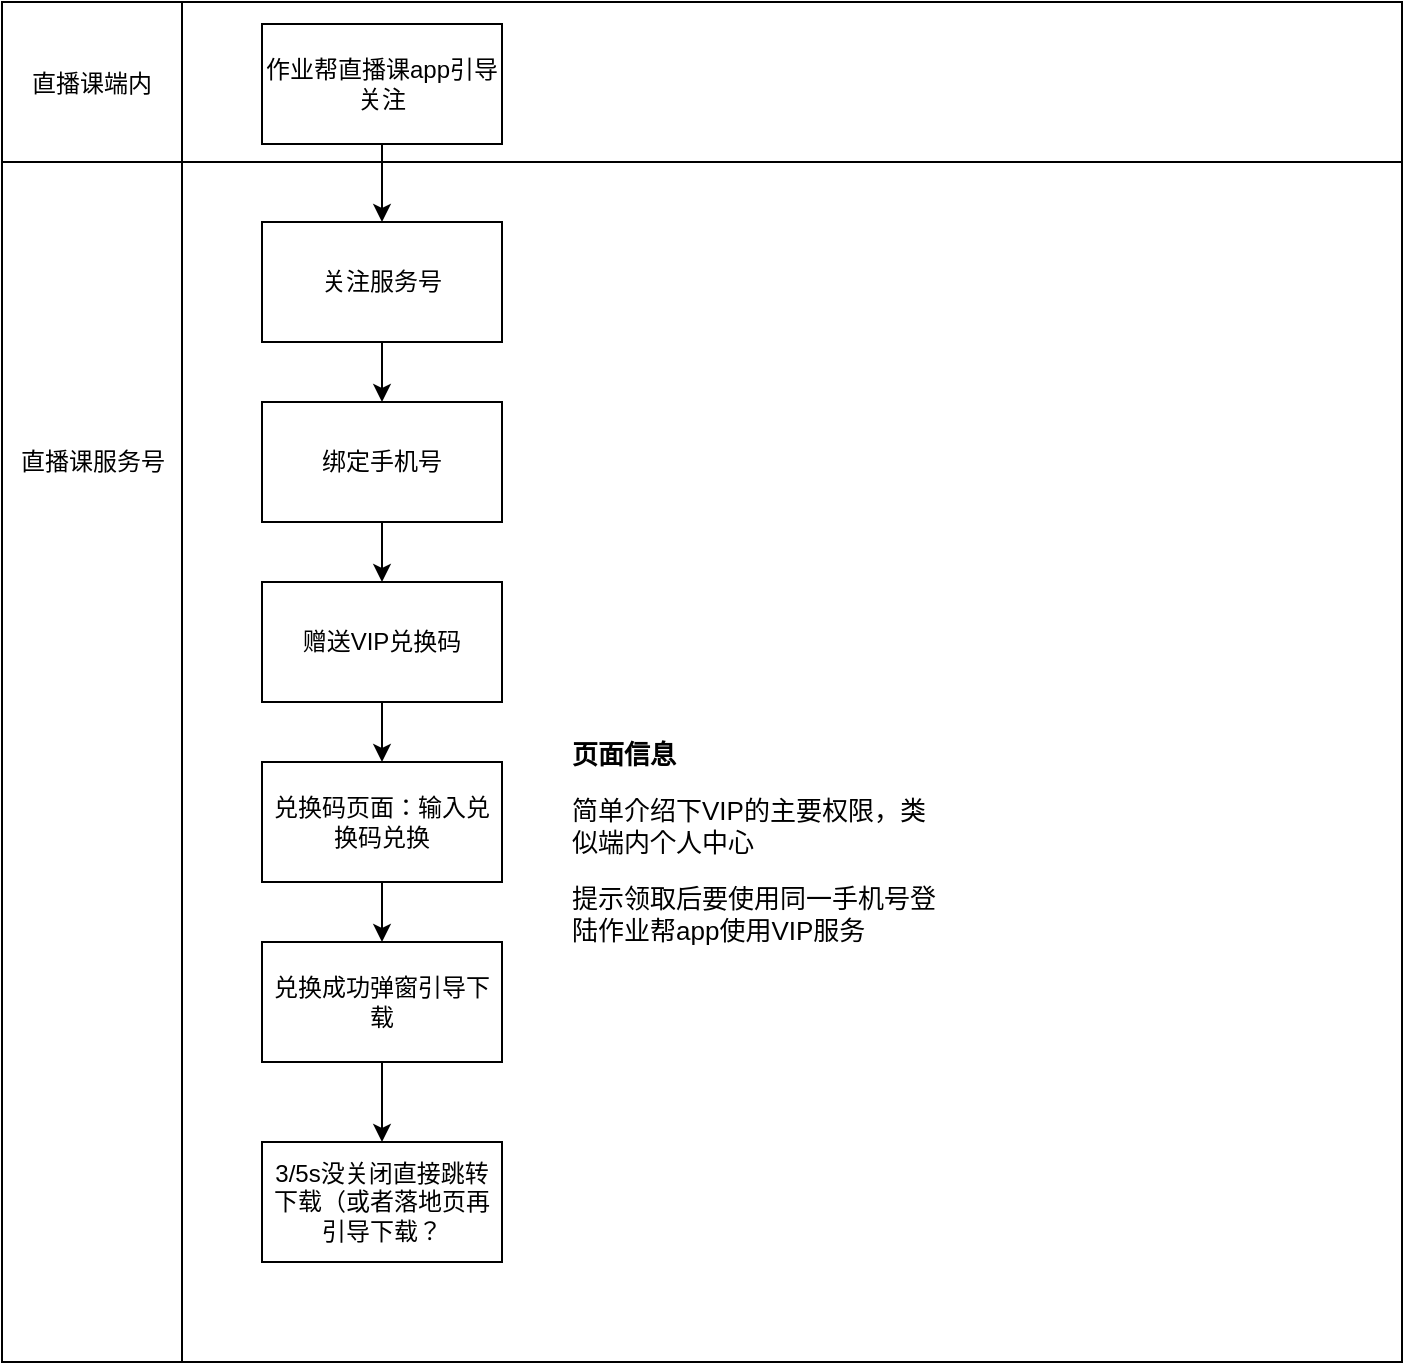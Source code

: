 <mxfile version="13.5.4" type="github"><diagram id="nfA2w6ryCOVCoQ4OxrR8" name="Page-1"><mxGraphModel dx="925" dy="532" grid="1" gridSize="10" guides="1" tooltips="1" connect="1" arrows="1" fold="1" page="1" pageScale="1" pageWidth="827" pageHeight="1169" math="0" shadow="0"><root><mxCell id="0"/><mxCell id="1" parent="0"/><mxCell id="Df4lOcZCTmJQ0z_f8Ar1-3" value="" style="shape=internalStorage;whiteSpace=wrap;html=1;backgroundOutline=1;dx=90;dy=80;" vertex="1" parent="1"><mxGeometry x="60" y="60" width="700" height="680" as="geometry"/></mxCell><mxCell id="Df4lOcZCTmJQ0z_f8Ar1-9" style="edgeStyle=orthogonalEdgeStyle;rounded=0;orthogonalLoop=1;jettySize=auto;html=1;" edge="1" parent="1" source="Df4lOcZCTmJQ0z_f8Ar1-4" target="Df4lOcZCTmJQ0z_f8Ar1-8"><mxGeometry relative="1" as="geometry"/></mxCell><mxCell id="Df4lOcZCTmJQ0z_f8Ar1-4" value="作业帮直播课app引导关注" style="rounded=0;whiteSpace=wrap;html=1;" vertex="1" parent="1"><mxGeometry x="190" y="71" width="120" height="60" as="geometry"/></mxCell><mxCell id="Df4lOcZCTmJQ0z_f8Ar1-5" value="直播课端内" style="text;html=1;strokeColor=none;fillColor=none;align=center;verticalAlign=middle;whiteSpace=wrap;rounded=0;" vertex="1" parent="1"><mxGeometry x="70" y="91" width="70" height="20" as="geometry"/></mxCell><mxCell id="Df4lOcZCTmJQ0z_f8Ar1-6" value="直播课服务号" style="text;html=1;strokeColor=none;fillColor=none;align=center;verticalAlign=middle;whiteSpace=wrap;rounded=0;" vertex="1" parent="1"><mxGeometry x="62.5" y="280" width="85" height="20" as="geometry"/></mxCell><mxCell id="Df4lOcZCTmJQ0z_f8Ar1-12" style="edgeStyle=orthogonalEdgeStyle;rounded=0;orthogonalLoop=1;jettySize=auto;html=1;exitX=0.5;exitY=1;exitDx=0;exitDy=0;" edge="1" parent="1" source="Df4lOcZCTmJQ0z_f8Ar1-8" target="Df4lOcZCTmJQ0z_f8Ar1-11"><mxGeometry relative="1" as="geometry"/></mxCell><mxCell id="Df4lOcZCTmJQ0z_f8Ar1-8" value="关注服务号" style="rounded=0;whiteSpace=wrap;html=1;" vertex="1" parent="1"><mxGeometry x="190" y="170" width="120" height="60" as="geometry"/></mxCell><mxCell id="Df4lOcZCTmJQ0z_f8Ar1-16" value="" style="edgeStyle=orthogonalEdgeStyle;rounded=0;orthogonalLoop=1;jettySize=auto;html=1;" edge="1" parent="1" source="Df4lOcZCTmJQ0z_f8Ar1-11" target="Df4lOcZCTmJQ0z_f8Ar1-13"><mxGeometry relative="1" as="geometry"/></mxCell><mxCell id="Df4lOcZCTmJQ0z_f8Ar1-11" value="绑定手机号" style="rounded=0;whiteSpace=wrap;html=1;" vertex="1" parent="1"><mxGeometry x="190" y="260" width="120" height="60" as="geometry"/></mxCell><mxCell id="Df4lOcZCTmJQ0z_f8Ar1-19" value="" style="edgeStyle=orthogonalEdgeStyle;rounded=0;orthogonalLoop=1;jettySize=auto;html=1;" edge="1" parent="1" source="Df4lOcZCTmJQ0z_f8Ar1-13" target="Df4lOcZCTmJQ0z_f8Ar1-18"><mxGeometry relative="1" as="geometry"/></mxCell><mxCell id="Df4lOcZCTmJQ0z_f8Ar1-13" value="赠送VIP兑换码" style="rounded=0;whiteSpace=wrap;html=1;" vertex="1" parent="1"><mxGeometry x="190" y="350" width="120" height="60" as="geometry"/></mxCell><mxCell id="Df4lOcZCTmJQ0z_f8Ar1-22" value="" style="edgeStyle=orthogonalEdgeStyle;rounded=0;orthogonalLoop=1;jettySize=auto;html=1;" edge="1" parent="1" source="Df4lOcZCTmJQ0z_f8Ar1-18" target="Df4lOcZCTmJQ0z_f8Ar1-21"><mxGeometry relative="1" as="geometry"/></mxCell><mxCell id="Df4lOcZCTmJQ0z_f8Ar1-18" value="兑换码页面：输入兑换码兑换" style="rounded=0;whiteSpace=wrap;html=1;" vertex="1" parent="1"><mxGeometry x="190" y="440" width="120" height="60" as="geometry"/></mxCell><mxCell id="Df4lOcZCTmJQ0z_f8Ar1-20" value="&lt;h1 style=&quot;font-size: 13px&quot;&gt;&lt;font style=&quot;font-size: 13px&quot;&gt;页面信息&lt;/font&gt;&lt;/h1&gt;&lt;p style=&quot;font-size: 13px&quot;&gt;简单介绍下VIP的主要权限，类似端内个人中心&lt;/p&gt;&lt;p style=&quot;font-size: 13px&quot;&gt;提示领取后要使用同一手机号登陆作业帮app使用VIP服务&lt;/p&gt;" style="text;html=1;strokeColor=none;fillColor=none;spacing=5;spacingTop=-20;whiteSpace=wrap;overflow=hidden;rounded=0;" vertex="1" parent="1"><mxGeometry x="340" y="430" width="190" height="110" as="geometry"/></mxCell><mxCell id="Df4lOcZCTmJQ0z_f8Ar1-24" value="" style="edgeStyle=orthogonalEdgeStyle;rounded=0;orthogonalLoop=1;jettySize=auto;html=1;" edge="1" parent="1" source="Df4lOcZCTmJQ0z_f8Ar1-21" target="Df4lOcZCTmJQ0z_f8Ar1-23"><mxGeometry relative="1" as="geometry"/></mxCell><mxCell id="Df4lOcZCTmJQ0z_f8Ar1-21" value="兑换成功弹窗引导下载" style="rounded=0;whiteSpace=wrap;html=1;" vertex="1" parent="1"><mxGeometry x="190" y="530" width="120" height="60" as="geometry"/></mxCell><mxCell id="Df4lOcZCTmJQ0z_f8Ar1-23" value="&lt;span&gt;3/5s没关闭直接跳转下载（或者落地页再引导下载？&lt;/span&gt;" style="rounded=0;whiteSpace=wrap;html=1;" vertex="1" parent="1"><mxGeometry x="190" y="630" width="120" height="60" as="geometry"/></mxCell></root></mxGraphModel></diagram></mxfile>